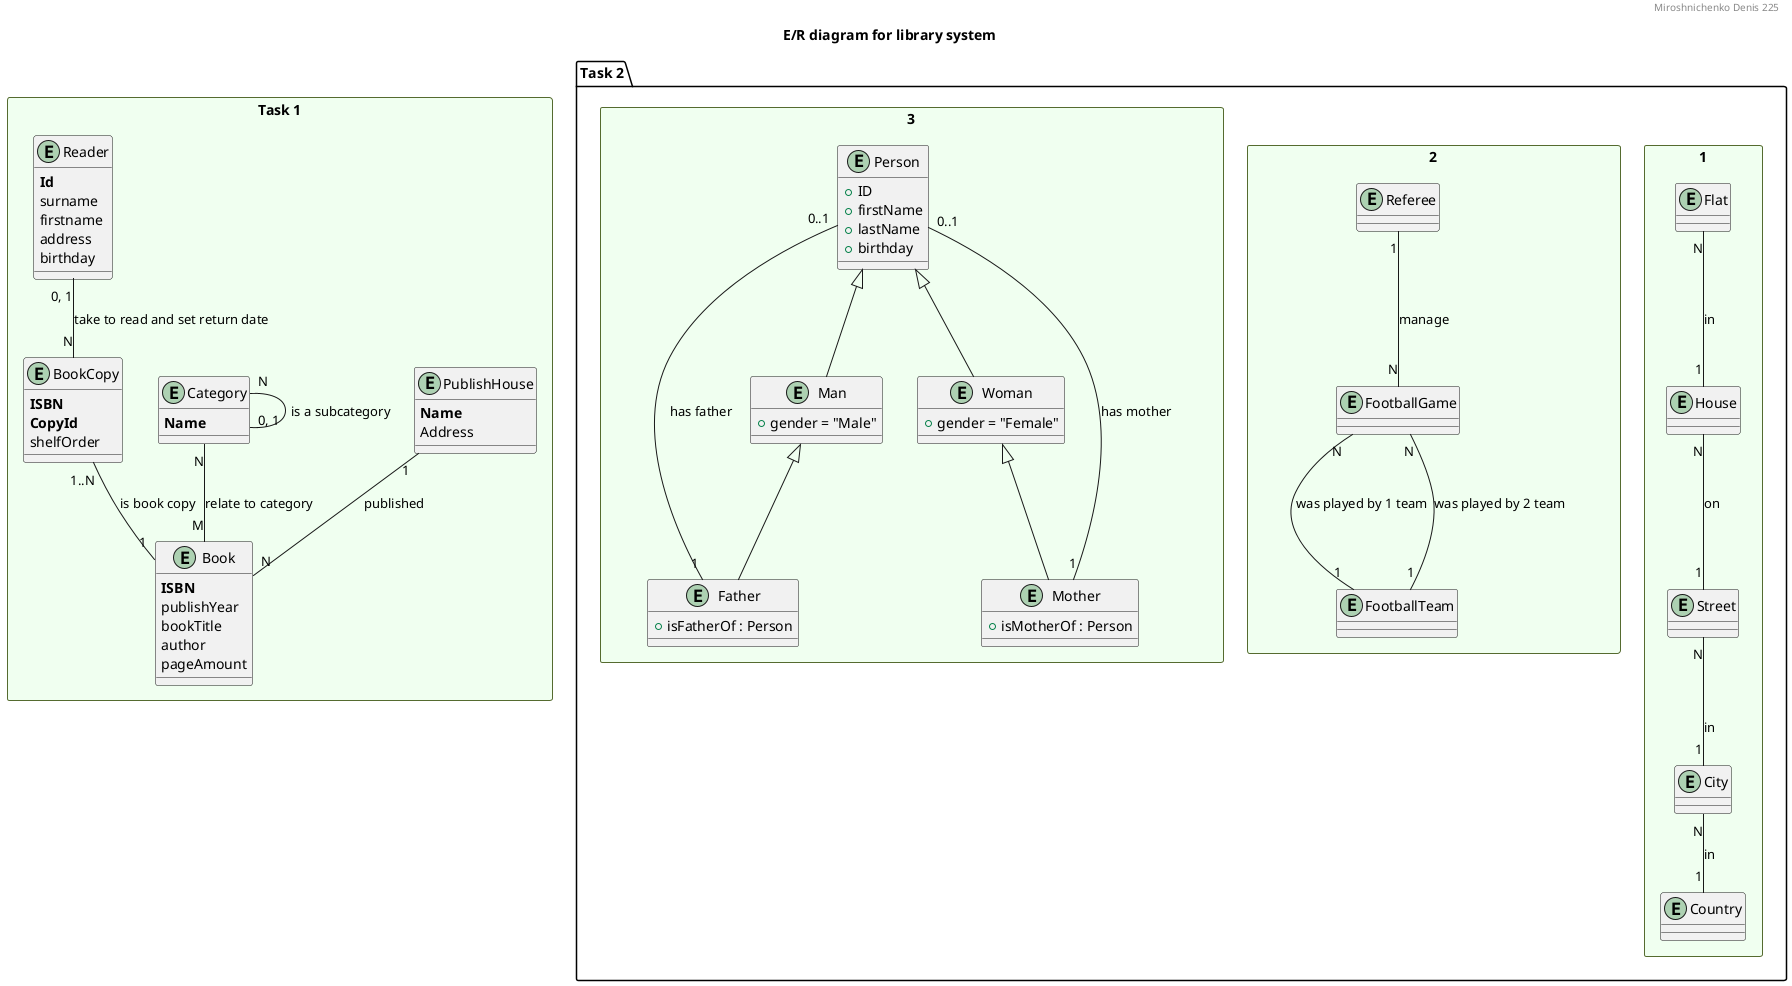 @startuml library_system

!function $unique($a)
!return "<color:Crimson>" + $a + " <<unique>></color>"
!endfunction

!function $setBold($a)
!return "<b>" + $a + " </b>"
!endfunction

!function $setUnderscore($a)
!return "<u>" + $a + " </u>"
!endfunction

skinparam entity {
  BackgroundColor YellowGreen
  BorderColor DarkSlateGray
  FontColor Black
  FontSize 12
  AttributeBackgroundColor PaleGreen
  AttributeFontColor DarkGreen
}

skinparam rectangle {
  BackgroundColor HoneyDew
  BorderColor DarkOliveGreen
}

title E/R diagram for library system

header Miroshnichenko Denis 225

rectangle "Task 1" {
    entity PublishHouse {
        $setBold("Name")
        Address
    }

    entity Category {
        $setBold("Name")
    }

    entity Reader {
        $setBold("Id")
        surname
        firstname
        address
        birthday
    }

    entity BookCopy {
        $setBold("ISBN")
        $setBold("CopyId")
        shelfOrder
    }

    entity Book {
        $setBold("ISBN")
        publishYear
        bookTitle
        author
        pageAmount
    }

    Reader "0, 1" -- "N" BookCopy : take to read and set return date
    Category "N" -- "M" Book : relate to category
    PublishHouse "1" -- "N" Book : published
    Category "N" -- "0, 1" Category : is a subcategory
    BookCopy "1..N" -- "1" Book : is book copy
}

rectangle "Task 2.1" {
    entity Flat {}
    entity Country {}
    entity City {}
    entity Street {}
    entity House {}

    Flat "N" -- "1" House : in
    House "N" -- "1" Street : on
    Street "N" -- "1" City : in
    City "N" -- "1" Country : in
}

rectangle "Task 2.2" {
    entity Referee {}
    entity FootballTeam {}
    entity FootballGame {}

    Referee "1" -- "N" FootballGame : manage
    FootballGame "N" -- "1" FootballTeam : was played by 1 team
    FootballGame "N" -- "1" FootballTeam : was played by 2 team
}

rectangle "Task 2.3" {
    entity Person {
        +ID
        +firstName
        +lastName
        +birthday
    }

    entity Man extends Person {
        +gender = "Male"
    }

    entity Woman extends Person {
        +gender = "Female"
    }

    entity Father extends Man {
        +isFatherOf : Person
    }

    entity Mother extends Woman {
        +isMotherOf : Person
    }

    Person "0..1" -- "1" Father : has father
    Person "0..1" -- "1" Mother : has mother
}

@enduml